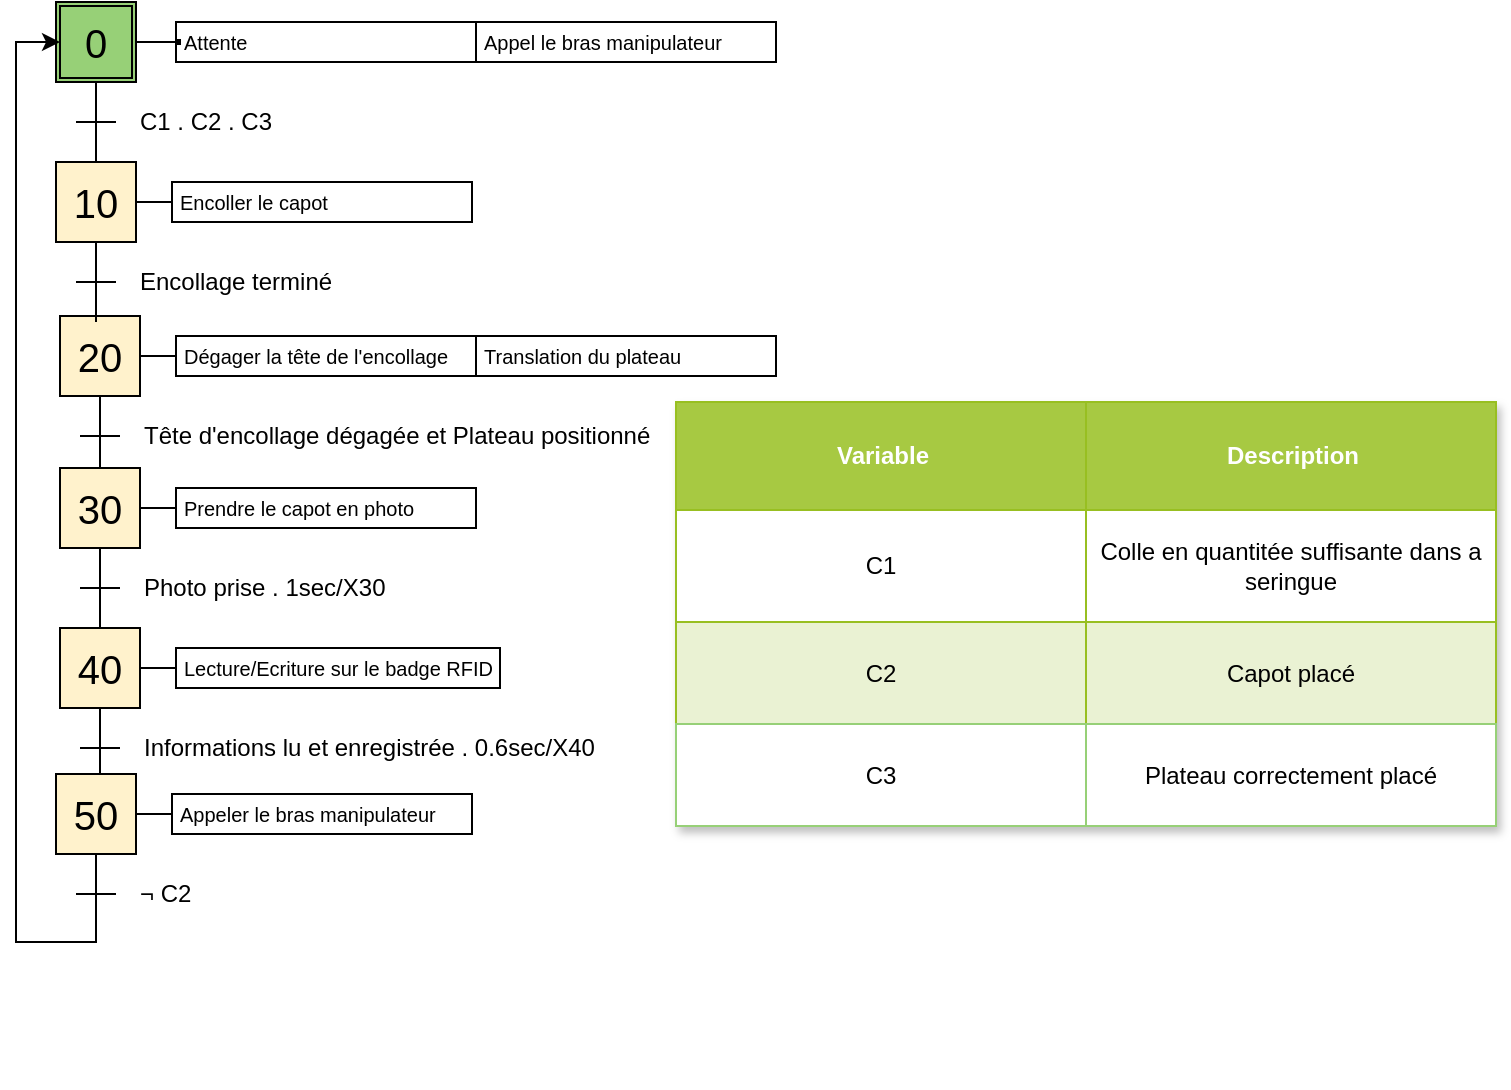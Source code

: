 <mxfile version="26.0.13">
  <diagram name="Page-1" id="wsNNgHkZyvKV6LnZdtPx">
    <mxGraphModel dx="1195" dy="615" grid="1" gridSize="10" guides="1" tooltips="1" connect="1" arrows="1" fold="1" page="1" pageScale="1" pageWidth="827" pageHeight="1169" math="0" shadow="0">
      <root>
        <mxCell id="0" />
        <mxCell id="1" parent="0" />
        <mxCell id="bhH3K2stA2qOaMXiyf2e-31" value="" style="group" parent="1" vertex="1" connectable="0">
          <mxGeometry x="202" y="417" width="210" height="80" as="geometry" />
        </mxCell>
        <mxCell id="bhH3K2stA2qOaMXiyf2e-32" value="20" style="rounded=0;whiteSpace=wrap;html=1;fontSize=20;align=center;fillColor=#fff2cc;startSize=20;strokeColor=#000000;" parent="bhH3K2stA2qOaMXiyf2e-31" vertex="1">
          <mxGeometry width="40" height="40" as="geometry" />
        </mxCell>
        <mxCell id="bhH3K2stA2qOaMXiyf2e-33" value="" style="endArrow=none;html=1;fontSize=12;rounded=0;" parent="bhH3K2stA2qOaMXiyf2e-31" edge="1">
          <mxGeometry width="50" height="50" as="geometry">
            <mxPoint x="10" y="60" as="sourcePoint" />
            <mxPoint x="30" y="60" as="targetPoint" />
          </mxGeometry>
        </mxCell>
        <mxCell id="bhH3K2stA2qOaMXiyf2e-34" value="Tête d&#39;encollage dégagée et Plateau positionné" style="text;html=1;strokeColor=none;fillColor=none;align=left;verticalAlign=middle;rounded=0;fontSize=12;startSize=20;" parent="bhH3K2stA2qOaMXiyf2e-31" vertex="1">
          <mxGeometry x="40" y="50" width="40" height="20" as="geometry" />
        </mxCell>
        <mxCell id="bhH3K2stA2qOaMXiyf2e-35" style="edgeStyle=none;rounded=0;orthogonalLoop=1;jettySize=auto;html=1;exitX=0.5;exitY=1;exitDx=0;exitDy=0;endArrow=none;endFill=0;fontSize=12;" parent="bhH3K2stA2qOaMXiyf2e-31" source="bhH3K2stA2qOaMXiyf2e-32" edge="1">
          <mxGeometry as="geometry">
            <mxPoint x="20" y="80" as="targetPoint" />
          </mxGeometry>
        </mxCell>
        <mxCell id="bhH3K2stA2qOaMXiyf2e-36" style="edgeStyle=none;rounded=0;orthogonalLoop=1;jettySize=auto;html=1;exitX=1;exitY=0.5;exitDx=0;exitDy=0;fontSize=12;endArrow=none;endFill=0;entryX=0;entryY=0.5;entryDx=0;entryDy=0;" parent="bhH3K2stA2qOaMXiyf2e-31" source="bhH3K2stA2qOaMXiyf2e-32" edge="1">
          <mxGeometry as="geometry">
            <mxPoint x="58" y="20" as="targetPoint" />
          </mxGeometry>
        </mxCell>
        <mxCell id="bhH3K2stA2qOaMXiyf2e-37" value="Dégager la tête de l&#39;encollage" style="text;html=1;fillColor=none;align=left;verticalAlign=middle;spacingLeft=4;spacingRight=4;whiteSpace=wrap;overflow=hidden;rotatable=0;points=[[0,0.5],[1,0.5]];portConstraint=eastwest;fontSize=10;spacing=0;strokeColor=#000000;container=0;" parent="bhH3K2stA2qOaMXiyf2e-31" vertex="1">
          <mxGeometry x="58" y="10" width="150" height="20" as="geometry" />
        </mxCell>
        <mxCell id="bhH3K2stA2qOaMXiyf2e-144" value="" style="group" parent="1" vertex="1" connectable="0">
          <mxGeometry x="200" y="340" width="208" height="80" as="geometry" />
        </mxCell>
        <mxCell id="bhH3K2stA2qOaMXiyf2e-145" value="10" style="rounded=0;whiteSpace=wrap;html=1;fontSize=20;align=center;fillColor=#fff2cc;startSize=20;strokeColor=#000000;" parent="bhH3K2stA2qOaMXiyf2e-144" vertex="1">
          <mxGeometry width="40" height="40" as="geometry" />
        </mxCell>
        <mxCell id="bhH3K2stA2qOaMXiyf2e-146" value="" style="endArrow=none;html=1;fontSize=12;rounded=0;" parent="bhH3K2stA2qOaMXiyf2e-144" edge="1">
          <mxGeometry x="252" y="310" width="50" height="50" as="geometry">
            <mxPoint x="10" y="60" as="sourcePoint" />
            <mxPoint x="30" y="60" as="targetPoint" />
          </mxGeometry>
        </mxCell>
        <mxCell id="bhH3K2stA2qOaMXiyf2e-147" value="Encollage terminé" style="text;html=1;strokeColor=none;fillColor=none;align=left;verticalAlign=middle;rounded=0;fontSize=12;startSize=20;" parent="bhH3K2stA2qOaMXiyf2e-144" vertex="1">
          <mxGeometry x="40" y="50" width="80" height="20" as="geometry" />
        </mxCell>
        <mxCell id="bhH3K2stA2qOaMXiyf2e-148" style="edgeStyle=none;rounded=0;orthogonalLoop=1;jettySize=auto;html=1;exitX=0.5;exitY=1;exitDx=0;exitDy=0;endArrow=none;endFill=0;fontSize=12;" parent="bhH3K2stA2qOaMXiyf2e-144" source="bhH3K2stA2qOaMXiyf2e-145" edge="1">
          <mxGeometry x="252" y="310" as="geometry">
            <mxPoint x="20" y="80" as="targetPoint" />
          </mxGeometry>
        </mxCell>
        <mxCell id="bhH3K2stA2qOaMXiyf2e-149" style="edgeStyle=none;rounded=0;orthogonalLoop=1;jettySize=auto;html=1;exitX=1;exitY=0.5;exitDx=0;exitDy=0;fontSize=12;endArrow=none;endFill=0;entryX=0;entryY=0.5;entryDx=0;entryDy=0;" parent="bhH3K2stA2qOaMXiyf2e-144" source="bhH3K2stA2qOaMXiyf2e-145" edge="1">
          <mxGeometry x="252" y="310" as="geometry">
            <mxPoint x="58" y="20" as="targetPoint" />
          </mxGeometry>
        </mxCell>
        <mxCell id="bhH3K2stA2qOaMXiyf2e-150" value="Encoller le capot" style="text;html=1;fillColor=none;align=left;verticalAlign=middle;spacingLeft=4;spacingRight=4;whiteSpace=wrap;overflow=hidden;rotatable=0;points=[[0,0.5],[1,0.5]];portConstraint=eastwest;fontSize=10;spacing=0;strokeColor=#000000;container=0;" parent="bhH3K2stA2qOaMXiyf2e-144" vertex="1">
          <mxGeometry x="58" y="10" width="150" height="20" as="geometry" />
        </mxCell>
        <mxCell id="bhH3K2stA2qOaMXiyf2e-154" value="" style="group" parent="1" vertex="1" connectable="0">
          <mxGeometry x="250" y="270" width="364" height="80" as="geometry" />
        </mxCell>
        <mxCell id="bhH3K2stA2qOaMXiyf2e-67" value="" style="group" parent="bhH3K2stA2qOaMXiyf2e-154" vertex="1" connectable="0">
          <mxGeometry x="-50" y="-10" width="212" height="80" as="geometry" />
        </mxCell>
        <mxCell id="bhH3K2stA2qOaMXiyf2e-68" value="" style="rounded=0;whiteSpace=wrap;html=1;fontSize=20;align=center;fillColor=#97D077;container=0;" parent="bhH3K2stA2qOaMXiyf2e-67" vertex="1">
          <mxGeometry width="40" height="40" as="geometry" />
        </mxCell>
        <mxCell id="bhH3K2stA2qOaMXiyf2e-69" value="0" style="rounded=0;whiteSpace=wrap;html=1;fontSize=20;align=center;gradientColor=#97d077;fillColor=none;imageWidth=20;imageHeight=20;container=0;" parent="bhH3K2stA2qOaMXiyf2e-67" vertex="1">
          <mxGeometry x="2" y="2" width="36" height="36" as="geometry" />
        </mxCell>
        <mxCell id="bhH3K2stA2qOaMXiyf2e-70" value="" style="endArrow=none;html=1;fontSize=12;rounded=0;" parent="bhH3K2stA2qOaMXiyf2e-67" edge="1">
          <mxGeometry width="50" height="50" as="geometry">
            <mxPoint x="10" y="60" as="sourcePoint" />
            <mxPoint x="30" y="60" as="targetPoint" />
          </mxGeometry>
        </mxCell>
        <mxCell id="bhH3K2stA2qOaMXiyf2e-71" value="C1 . C2 . C3" style="text;html=1;strokeColor=none;fillColor=none;align=left;verticalAlign=middle;rounded=0;fontSize=12;container=0;" parent="bhH3K2stA2qOaMXiyf2e-67" vertex="1">
          <mxGeometry x="40" y="50" width="40" height="20" as="geometry" />
        </mxCell>
        <mxCell id="bhH3K2stA2qOaMXiyf2e-72" style="edgeStyle=none;rounded=0;orthogonalLoop=1;jettySize=auto;html=1;exitX=0.5;exitY=1;exitDx=0;exitDy=0;endArrow=none;endFill=0;fontSize=12;" parent="bhH3K2stA2qOaMXiyf2e-67" source="bhH3K2stA2qOaMXiyf2e-68" edge="1">
          <mxGeometry as="geometry">
            <mxPoint x="20" y="80" as="targetPoint" />
          </mxGeometry>
        </mxCell>
        <mxCell id="bhH3K2stA2qOaMXiyf2e-73" value="" style="endArrow=none;html=1;fontSize=12;exitX=1;exitY=0.5;exitDx=0;exitDy=0;entryX=0;entryY=0.5;entryDx=0;entryDy=0;rounded=0;" parent="bhH3K2stA2qOaMXiyf2e-67" source="bhH3K2stA2qOaMXiyf2e-68" target="bhH3K2stA2qOaMXiyf2e-78" edge="1">
          <mxGeometry x="40" y="-70" width="50" height="50" as="geometry">
            <mxPoint x="50" y="-10" as="sourcePoint" />
            <mxPoint x="50" y="20" as="targetPoint" />
          </mxGeometry>
        </mxCell>
        <mxCell id="bhH3K2stA2qOaMXiyf2e-74" value="" style="group" parent="bhH3K2stA2qOaMXiyf2e-67" vertex="1" connectable="0">
          <mxGeometry x="60" y="10" width="152" height="51" as="geometry" />
        </mxCell>
        <mxCell id="bhH3K2stA2qOaMXiyf2e-78" value="" style="rounded=0;whiteSpace=wrap;html=1;startSize=20;strokeColor=#000000;strokeWidth=1;fillColor=#000000;" parent="bhH3K2stA2qOaMXiyf2e-74" vertex="1">
          <mxGeometry y="9" width="2" height="2" as="geometry" />
        </mxCell>
        <mxCell id="bhH3K2stA2qOaMXiyf2e-193" value="" style="group" parent="bhH3K2stA2qOaMXiyf2e-74" vertex="1" connectable="0">
          <mxGeometry width="152" height="40" as="geometry" />
        </mxCell>
        <mxCell id="bhH3K2stA2qOaMXiyf2e-194" value="" style="rounded=0;whiteSpace=wrap;html=1;startSize=20;strokeColor=#000000;strokeWidth=1;fillColor=#000000;" parent="bhH3K2stA2qOaMXiyf2e-193" vertex="1">
          <mxGeometry y="9" width="2" height="2" as="geometry" />
        </mxCell>
        <mxCell id="bhH3K2stA2qOaMXiyf2e-195" value="Attente" style="text;html=1;fillColor=none;align=left;verticalAlign=middle;spacingLeft=4;spacingRight=4;whiteSpace=wrap;overflow=hidden;rotatable=0;points=[[0,0.5],[1,0.5]];portConstraint=eastwest;fontSize=10;spacing=0;strokeColor=#000000;container=0;" parent="bhH3K2stA2qOaMXiyf2e-193" vertex="1">
          <mxGeometry width="150" height="20" as="geometry" />
        </mxCell>
        <mxCell id="bhH3K2stA2qOaMXiyf2e-79" value="Appel le bras manipulateur" style="text;html=1;fillColor=none;align=left;verticalAlign=middle;spacingLeft=4;spacingRight=4;whiteSpace=wrap;overflow=hidden;rotatable=0;points=[[0,0.5],[1,0.5]];portConstraint=eastwest;fontSize=10;spacing=0;strokeColor=#000000;container=0;" parent="bhH3K2stA2qOaMXiyf2e-154" vertex="1">
          <mxGeometry x="160" width="150" height="20" as="geometry" />
        </mxCell>
        <mxCell id="bhH3K2stA2qOaMXiyf2e-235" value="Assets" style="childLayout=tableLayout;recursiveResize=0;strokeColor=#98bf21;fillColor=#A7C942;shadow=1;" parent="1" vertex="1">
          <mxGeometry x="510" y="460" width="410" height="212" as="geometry" />
        </mxCell>
        <mxCell id="bhH3K2stA2qOaMXiyf2e-236" style="shape=tableRow;horizontal=0;startSize=0;swimlaneHead=0;swimlaneBody=0;top=0;left=0;bottom=0;right=0;dropTarget=0;collapsible=0;recursiveResize=0;expand=0;fontStyle=0;strokeColor=inherit;fillColor=#ffffff;" parent="bhH3K2stA2qOaMXiyf2e-235" vertex="1">
          <mxGeometry width="410" height="54" as="geometry" />
        </mxCell>
        <mxCell id="bhH3K2stA2qOaMXiyf2e-237" value="Variable" style="connectable=0;recursiveResize=0;strokeColor=inherit;fillColor=#A7C942;align=center;fontStyle=1;fontColor=#FFFFFF;html=1;" parent="bhH3K2stA2qOaMXiyf2e-236" vertex="1">
          <mxGeometry width="205" height="54" as="geometry">
            <mxRectangle width="205" height="54" as="alternateBounds" />
          </mxGeometry>
        </mxCell>
        <mxCell id="bhH3K2stA2qOaMXiyf2e-238" value="Description" style="connectable=0;recursiveResize=0;strokeColor=inherit;fillColor=#A7C942;align=center;fontStyle=1;fontColor=#FFFFFF;html=1;" parent="bhH3K2stA2qOaMXiyf2e-236" vertex="1">
          <mxGeometry x="205" width="205" height="54" as="geometry">
            <mxRectangle width="205" height="54" as="alternateBounds" />
          </mxGeometry>
        </mxCell>
        <mxCell id="bhH3K2stA2qOaMXiyf2e-240" value="" style="shape=tableRow;horizontal=0;startSize=0;swimlaneHead=0;swimlaneBody=0;top=0;left=0;bottom=0;right=0;dropTarget=0;collapsible=0;recursiveResize=0;expand=0;fontStyle=0;strokeColor=inherit;fillColor=#ffffff;" parent="bhH3K2stA2qOaMXiyf2e-235" vertex="1">
          <mxGeometry y="54" width="410" height="56" as="geometry" />
        </mxCell>
        <mxCell id="bhH3K2stA2qOaMXiyf2e-241" value="C1" style="connectable=0;recursiveResize=0;strokeColor=inherit;fillColor=inherit;align=center;whiteSpace=wrap;html=1;" parent="bhH3K2stA2qOaMXiyf2e-240" vertex="1">
          <mxGeometry width="205" height="56" as="geometry">
            <mxRectangle width="205" height="56" as="alternateBounds" />
          </mxGeometry>
        </mxCell>
        <mxCell id="bhH3K2stA2qOaMXiyf2e-242" value="Colle en quantitée suffisante dans a seringue" style="connectable=0;recursiveResize=0;strokeColor=inherit;fillColor=inherit;align=center;whiteSpace=wrap;html=1;" parent="bhH3K2stA2qOaMXiyf2e-240" vertex="1">
          <mxGeometry x="205" width="205" height="56" as="geometry">
            <mxRectangle width="205" height="56" as="alternateBounds" />
          </mxGeometry>
        </mxCell>
        <mxCell id="bhH3K2stA2qOaMXiyf2e-244" value="" style="shape=tableRow;horizontal=0;startSize=0;swimlaneHead=0;swimlaneBody=0;top=0;left=0;bottom=0;right=0;dropTarget=0;collapsible=0;recursiveResize=0;expand=0;fontStyle=1;strokeColor=inherit;fillColor=#EAF2D3;" parent="bhH3K2stA2qOaMXiyf2e-235" vertex="1">
          <mxGeometry y="110" width="410" height="51" as="geometry" />
        </mxCell>
        <mxCell id="bhH3K2stA2qOaMXiyf2e-245" value="C2" style="connectable=0;recursiveResize=0;strokeColor=inherit;fillColor=inherit;whiteSpace=wrap;html=1;" parent="bhH3K2stA2qOaMXiyf2e-244" vertex="1">
          <mxGeometry width="205" height="51" as="geometry">
            <mxRectangle width="205" height="51" as="alternateBounds" />
          </mxGeometry>
        </mxCell>
        <mxCell id="bhH3K2stA2qOaMXiyf2e-246" value="Capot placé" style="connectable=0;recursiveResize=0;strokeColor=inherit;fillColor=inherit;whiteSpace=wrap;html=1;" parent="bhH3K2stA2qOaMXiyf2e-244" vertex="1">
          <mxGeometry x="205" width="205" height="51" as="geometry">
            <mxRectangle width="205" height="51" as="alternateBounds" />
          </mxGeometry>
        </mxCell>
        <mxCell id="6jtiyzdOOXkFqBgWurO7-14" style="shape=tableRow;horizontal=0;startSize=0;swimlaneHead=0;swimlaneBody=0;top=0;left=0;bottom=0;right=0;dropTarget=0;collapsible=0;recursiveResize=0;expand=0;fontStyle=1;strokeColor=inherit;fillColor=#EAF2D3;" parent="bhH3K2stA2qOaMXiyf2e-235" vertex="1">
          <mxGeometry y="161" width="410" height="51" as="geometry" />
        </mxCell>
        <mxCell id="6jtiyzdOOXkFqBgWurO7-15" value="C3" style="connectable=0;recursiveResize=0;whiteSpace=wrap;html=1;strokeColor=#97D077;" parent="6jtiyzdOOXkFqBgWurO7-14" vertex="1">
          <mxGeometry width="205" height="51" as="geometry">
            <mxRectangle width="205" height="51" as="alternateBounds" />
          </mxGeometry>
        </mxCell>
        <mxCell id="6jtiyzdOOXkFqBgWurO7-16" value="Plateau correctement placé" style="connectable=0;recursiveResize=0;whiteSpace=wrap;html=1;strokeColor=#97D077;" parent="6jtiyzdOOXkFqBgWurO7-14" vertex="1">
          <mxGeometry x="205" width="205" height="51" as="geometry">
            <mxRectangle width="205" height="51" as="alternateBounds" />
          </mxGeometry>
        </mxCell>
        <mxCell id="LHAPfjg0Mkd1mfX0qoU--10" style="edgeStyle=orthogonalEdgeStyle;rounded=0;orthogonalLoop=1;jettySize=auto;html=1;entryX=0;entryY=0.5;entryDx=0;entryDy=0;exitX=0.5;exitY=1;exitDx=0;exitDy=0;" parent="1" source="bhH3K2stA2qOaMXiyf2e-99" target="bhH3K2stA2qOaMXiyf2e-69" edge="1">
          <mxGeometry relative="1" as="geometry">
            <Array as="points">
              <mxPoint x="220" y="730" />
              <mxPoint x="180" y="730" />
              <mxPoint x="180" y="280" />
            </Array>
            <mxPoint x="210" y="803" as="sourcePoint" />
            <mxPoint x="201.94" y="352.97" as="targetPoint" />
          </mxGeometry>
        </mxCell>
        <mxCell id="6jtiyzdOOXkFqBgWurO7-1" value="" style="group" parent="1" vertex="1" connectable="0">
          <mxGeometry x="204" y="490" width="215" height="313" as="geometry" />
        </mxCell>
        <mxCell id="bhH3K2stA2qOaMXiyf2e-91" value="" style="group" parent="6jtiyzdOOXkFqBgWurO7-1" vertex="1" connectable="0">
          <mxGeometry x="-2" y="3" width="220" height="233" as="geometry" />
        </mxCell>
        <mxCell id="bhH3K2stA2qOaMXiyf2e-92" value="30" style="rounded=0;whiteSpace=wrap;html=1;fontSize=20;align=center;fillColor=#fff2cc;startSize=20;strokeColor=#000000;" parent="bhH3K2stA2qOaMXiyf2e-91" vertex="1">
          <mxGeometry width="40" height="40" as="geometry" />
        </mxCell>
        <mxCell id="bhH3K2stA2qOaMXiyf2e-93" value="" style="endArrow=none;html=1;fontSize=12;rounded=0;" parent="bhH3K2stA2qOaMXiyf2e-91" edge="1">
          <mxGeometry width="50" height="50" as="geometry">
            <mxPoint x="10" y="60" as="sourcePoint" />
            <mxPoint x="30" y="60" as="targetPoint" />
          </mxGeometry>
        </mxCell>
        <mxCell id="bhH3K2stA2qOaMXiyf2e-94" value="Photo prise .&lt;span style=&quot;background-color: transparent; color: light-dark(rgb(0, 0, 0), rgb(255, 255, 255));&quot;&gt;&amp;nbsp;1sec/X30&lt;/span&gt;" style="text;html=1;strokeColor=none;fillColor=none;align=left;verticalAlign=middle;rounded=0;fontSize=12;startSize=20;" parent="bhH3K2stA2qOaMXiyf2e-91" vertex="1">
          <mxGeometry x="40" y="50" width="40" height="20" as="geometry" />
        </mxCell>
        <mxCell id="bhH3K2stA2qOaMXiyf2e-95" style="edgeStyle=none;rounded=0;orthogonalLoop=1;jettySize=auto;html=1;exitX=0.5;exitY=1;exitDx=0;exitDy=0;endArrow=none;endFill=0;fontSize=12;" parent="bhH3K2stA2qOaMXiyf2e-91" source="bhH3K2stA2qOaMXiyf2e-92" edge="1">
          <mxGeometry as="geometry">
            <mxPoint x="20" y="80" as="targetPoint" />
          </mxGeometry>
        </mxCell>
        <mxCell id="bhH3K2stA2qOaMXiyf2e-96" style="edgeStyle=none;rounded=0;orthogonalLoop=1;jettySize=auto;html=1;exitX=1;exitY=0.5;exitDx=0;exitDy=0;fontSize=12;endArrow=none;endFill=0;entryX=0;entryY=0.5;entryDx=0;entryDy=0;" parent="bhH3K2stA2qOaMXiyf2e-91" source="bhH3K2stA2qOaMXiyf2e-92" edge="1">
          <mxGeometry as="geometry">
            <mxPoint x="58" y="20" as="targetPoint" />
          </mxGeometry>
        </mxCell>
        <mxCell id="bhH3K2stA2qOaMXiyf2e-97" value="Prendre le capot en photo" style="text;html=1;fillColor=none;align=left;verticalAlign=middle;spacingLeft=4;spacingRight=4;whiteSpace=wrap;overflow=hidden;rotatable=0;points=[[0,0.5],[1,0.5]];portConstraint=eastwest;fontSize=10;spacing=0;strokeColor=#000000;container=0;" parent="bhH3K2stA2qOaMXiyf2e-91" vertex="1">
          <mxGeometry x="58" y="10" width="150" height="20" as="geometry" />
        </mxCell>
        <mxCell id="bhH3K2stA2qOaMXiyf2e-129" value="" style="group" parent="bhH3K2stA2qOaMXiyf2e-91" vertex="1" connectable="0">
          <mxGeometry y="80" width="220" height="153" as="geometry" />
        </mxCell>
        <mxCell id="bhH3K2stA2qOaMXiyf2e-130" value="40" style="rounded=0;whiteSpace=wrap;html=1;fontSize=20;align=center;fillColor=#fff2cc;startSize=20;strokeColor=#000000;" parent="bhH3K2stA2qOaMXiyf2e-129" vertex="1">
          <mxGeometry width="40" height="40" as="geometry" />
        </mxCell>
        <mxCell id="bhH3K2stA2qOaMXiyf2e-131" value="" style="endArrow=none;html=1;fontSize=12;rounded=0;" parent="bhH3K2stA2qOaMXiyf2e-129" edge="1">
          <mxGeometry width="50" height="50" as="geometry">
            <mxPoint x="10" y="60" as="sourcePoint" />
            <mxPoint x="30" y="60" as="targetPoint" />
          </mxGeometry>
        </mxCell>
        <mxCell id="bhH3K2stA2qOaMXiyf2e-132" value="Informations lu et enregistrée . 0.6sec/X40" style="text;html=1;strokeColor=none;fillColor=none;align=left;verticalAlign=middle;rounded=0;fontSize=12;startSize=20;" parent="bhH3K2stA2qOaMXiyf2e-129" vertex="1">
          <mxGeometry x="40" y="50" width="40" height="20" as="geometry" />
        </mxCell>
        <mxCell id="bhH3K2stA2qOaMXiyf2e-133" style="edgeStyle=orthogonalEdgeStyle;rounded=0;orthogonalLoop=1;jettySize=auto;html=1;exitX=0.5;exitY=1;exitDx=0;exitDy=0;endArrow=none;endFill=0;fontSize=12;curved=1;" parent="bhH3K2stA2qOaMXiyf2e-129" source="bhH3K2stA2qOaMXiyf2e-130" edge="1">
          <mxGeometry as="geometry">
            <mxPoint x="20" y="80" as="targetPoint" />
          </mxGeometry>
        </mxCell>
        <mxCell id="bhH3K2stA2qOaMXiyf2e-134" style="edgeStyle=none;rounded=0;orthogonalLoop=1;jettySize=auto;html=1;exitX=1;exitY=0.5;exitDx=0;exitDy=0;fontSize=12;endArrow=none;endFill=0;entryX=0;entryY=0.5;entryDx=0;entryDy=0;" parent="bhH3K2stA2qOaMXiyf2e-129" source="bhH3K2stA2qOaMXiyf2e-130" edge="1">
          <mxGeometry as="geometry">
            <mxPoint x="58" y="20" as="targetPoint" />
          </mxGeometry>
        </mxCell>
        <mxCell id="bhH3K2stA2qOaMXiyf2e-135" value="Lecture/Ecriture sur le badge RFID" style="text;html=1;fillColor=none;align=left;verticalAlign=middle;spacingLeft=4;spacingRight=4;whiteSpace=wrap;overflow=hidden;rotatable=0;points=[[0,0.5],[1,0.5]];portConstraint=eastwest;fontSize=10;spacing=0;strokeColor=#000000;container=0;" parent="bhH3K2stA2qOaMXiyf2e-129" vertex="1">
          <mxGeometry x="58" y="10" width="162" height="20" as="geometry" />
        </mxCell>
        <mxCell id="bhH3K2stA2qOaMXiyf2e-98" value="" style="group" parent="bhH3K2stA2qOaMXiyf2e-129" vertex="1" connectable="0">
          <mxGeometry x="-2" y="73" width="210" height="80" as="geometry" />
        </mxCell>
        <mxCell id="bhH3K2stA2qOaMXiyf2e-99" value="50" style="rounded=0;whiteSpace=wrap;html=1;fontSize=20;align=center;fillColor=#fff2cc;startSize=20;strokeColor=#000000;" parent="bhH3K2stA2qOaMXiyf2e-98" vertex="1">
          <mxGeometry width="40" height="40" as="geometry" />
        </mxCell>
        <mxCell id="bhH3K2stA2qOaMXiyf2e-100" value="" style="endArrow=none;html=1;fontSize=12;rounded=0;" parent="bhH3K2stA2qOaMXiyf2e-98" edge="1">
          <mxGeometry width="50" height="50" as="geometry">
            <mxPoint x="10" y="60" as="sourcePoint" />
            <mxPoint x="30" y="60" as="targetPoint" />
          </mxGeometry>
        </mxCell>
        <mxCell id="bhH3K2stA2qOaMXiyf2e-101" value=" ¬ C2" style="text;html=1;strokeColor=none;fillColor=none;align=left;verticalAlign=middle;rounded=0;fontSize=12;startSize=20;" parent="bhH3K2stA2qOaMXiyf2e-98" vertex="1">
          <mxGeometry x="40" y="50" width="40" height="20" as="geometry" />
        </mxCell>
        <mxCell id="bhH3K2stA2qOaMXiyf2e-102" style="edgeStyle=orthogonalEdgeStyle;rounded=0;orthogonalLoop=1;jettySize=auto;html=1;exitX=0.5;exitY=1;exitDx=0;exitDy=0;endArrow=none;endFill=0;fontSize=12;curved=1;" parent="bhH3K2stA2qOaMXiyf2e-98" source="bhH3K2stA2qOaMXiyf2e-99" edge="1">
          <mxGeometry as="geometry">
            <mxPoint x="20" y="80" as="targetPoint" />
          </mxGeometry>
        </mxCell>
        <mxCell id="bhH3K2stA2qOaMXiyf2e-103" style="edgeStyle=none;rounded=0;orthogonalLoop=1;jettySize=auto;html=1;exitX=1;exitY=0.5;exitDx=0;exitDy=0;fontSize=12;endArrow=none;endFill=0;entryX=0;entryY=0.5;entryDx=0;entryDy=0;" parent="bhH3K2stA2qOaMXiyf2e-98" source="bhH3K2stA2qOaMXiyf2e-99" edge="1">
          <mxGeometry as="geometry">
            <mxPoint x="58" y="20" as="targetPoint" />
          </mxGeometry>
        </mxCell>
        <mxCell id="bhH3K2stA2qOaMXiyf2e-104" value="Appeler le bras manipulateur" style="text;html=1;fillColor=none;align=left;verticalAlign=middle;spacingLeft=4;spacingRight=4;whiteSpace=wrap;overflow=hidden;rotatable=0;points=[[0,0.5],[1,0.5]];portConstraint=eastwest;fontSize=10;spacing=0;strokeColor=#000000;container=0;" parent="bhH3K2stA2qOaMXiyf2e-98" vertex="1">
          <mxGeometry x="58" y="10" width="150" height="20" as="geometry" />
        </mxCell>
        <mxCell id="6jtiyzdOOXkFqBgWurO7-7" value="Translation du plateau" style="text;html=1;fillColor=none;align=left;verticalAlign=middle;spacingLeft=4;spacingRight=4;whiteSpace=wrap;overflow=hidden;rotatable=0;points=[[0,0.5],[1,0.5]];portConstraint=eastwest;fontSize=10;spacing=0;strokeColor=#000000;container=0;" parent="1" vertex="1">
          <mxGeometry x="410" y="427" width="150" height="20" as="geometry" />
        </mxCell>
      </root>
    </mxGraphModel>
  </diagram>
</mxfile>
